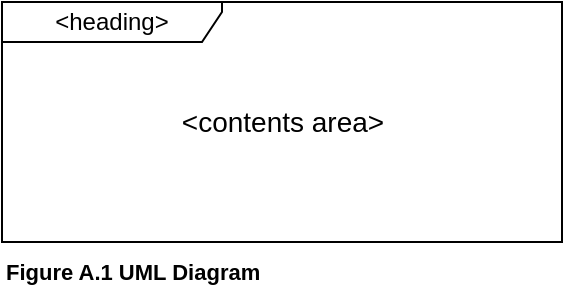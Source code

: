 <mxfile version="21.6.8" type="device" pages="5">
  <diagram name="A.1" id="-Y7MChmU7dRwBoLRTchT">
    <mxGraphModel dx="880" dy="545" grid="1" gridSize="10" guides="1" tooltips="1" connect="1" arrows="1" fold="1" page="1" pageScale="1" pageWidth="1169" pageHeight="827" math="0" shadow="0">
      <root>
        <mxCell id="0" />
        <mxCell id="1" parent="0" />
        <mxCell id="-JcsF3bdUSNpkNNSfCB--1" value="&amp;lt;heading&amp;gt;" style="shape=umlFrame;whiteSpace=wrap;html=1;pointerEvents=0;recursiveResize=0;container=1;collapsible=0;width=110;height=20;" vertex="1" parent="1">
          <mxGeometry width="280" height="120" as="geometry" />
        </mxCell>
        <mxCell id="-JcsF3bdUSNpkNNSfCB--2" value="&amp;lt;contents area&amp;gt;" style="text;html=1;align=center;verticalAlign=middle;resizable=0;points=[];autosize=1;strokeColor=none;fillColor=none;fontSize=14;" vertex="1" parent="-JcsF3bdUSNpkNNSfCB--1">
          <mxGeometry x="80" y="45" width="120" height="30" as="geometry" />
        </mxCell>
        <mxCell id="-JcsF3bdUSNpkNNSfCB--4" value="&lt;b&gt;Figure A.1 UML Diagram&lt;/b&gt;" style="text;html=1;align=left;verticalAlign=middle;resizable=0;points=[];autosize=1;strokeColor=none;fillColor=none;fontSize=11;fontFamily=Helvetica;fontColor=default;" vertex="1" parent="1">
          <mxGeometry y="120" width="150" height="30" as="geometry" />
        </mxCell>
      </root>
    </mxGraphModel>
  </diagram>
  <diagram id="67HPNmk73G--Iv8x4rET" name="A.2">
    <mxGraphModel dx="880" dy="545" grid="1" gridSize="10" guides="1" tooltips="1" connect="1" arrows="1" fold="1" page="1" pageScale="1" pageWidth="1169" pageHeight="827" math="0" shadow="0">
      <root>
        <mxCell id="0" />
        <mxCell id="1" parent="0" />
        <mxCell id="3D3XUSH1Eucp5D3o_5KI-1" value="&lt;b&gt;package&lt;/b&gt; P" style="shape=umlFrame;whiteSpace=wrap;html=1;pointerEvents=0;recursiveResize=0;container=1;collapsible=0;width=110;height=20;" vertex="1" parent="1">
          <mxGeometry x="10" y="10" width="280" height="120" as="geometry" />
        </mxCell>
        <mxCell id="3D3XUSH1Eucp5D3o_5KI-6" value="C2" style="swimlane;fontStyle=0;align=center;verticalAlign=top;childLayout=stackLayout;horizontal=1;startSize=30;horizontalStack=0;resizeParent=1;resizeParentMax=0;resizeLast=0;collapsible=0;marginBottom=0;html=1;whiteSpace=wrap;" vertex="1" parent="3D3XUSH1Eucp5D3o_5KI-1">
          <mxGeometry x="180" y="40" width="80" height="50" as="geometry" />
        </mxCell>
        <mxCell id="3D3XUSH1Eucp5D3o_5KI-3" value="&lt;b&gt;Figure A.2 Class diagram of package P&lt;/b&gt;" style="text;html=1;align=left;verticalAlign=middle;resizable=0;points=[];autosize=1;strokeColor=none;fillColor=none;fontSize=11;fontFamily=Helvetica;fontColor=default;" vertex="1" parent="1">
          <mxGeometry x="10" y="130" width="230" height="30" as="geometry" />
        </mxCell>
        <mxCell id="3D3XUSH1Eucp5D3o_5KI-7" value="" style="edgeStyle=orthogonalEdgeStyle;rounded=0;orthogonalLoop=1;jettySize=auto;html=1;endArrow=none;endFill=0;" edge="1" parent="1" source="3D3XUSH1Eucp5D3o_5KI-4" target="3D3XUSH1Eucp5D3o_5KI-6">
          <mxGeometry relative="1" as="geometry" />
        </mxCell>
        <mxCell id="3D3XUSH1Eucp5D3o_5KI-4" value="C1" style="swimlane;fontStyle=0;align=center;verticalAlign=top;childLayout=stackLayout;horizontal=1;startSize=30;horizontalStack=0;resizeParent=1;resizeParentMax=0;resizeLast=0;collapsible=0;marginBottom=0;html=1;whiteSpace=wrap;" vertex="1" parent="1">
          <mxGeometry x="30" y="50" width="80" height="50" as="geometry" />
        </mxCell>
      </root>
    </mxGraphModel>
  </diagram>
  <diagram id="nZYnvTmV1lR10ONVo8zO" name="A.3">
    <mxGraphModel dx="880" dy="545" grid="1" gridSize="10" guides="1" tooltips="1" connect="1" arrows="1" fold="1" page="1" pageScale="1" pageWidth="1169" pageHeight="827" math="0" shadow="0">
      <root>
        <mxCell id="0" />
        <mxCell id="1" parent="0" />
        <mxCell id="1IE6pkBsSiILz3bUaFHe-1" value="&lt;b&gt;package&lt;/b&gt; P" style="shape=umlFrame;whiteSpace=wrap;html=1;pointerEvents=0;recursiveResize=0;container=1;collapsible=0;width=110;height=20;" vertex="1" parent="1">
          <mxGeometry x="410" y="40" width="280" height="90" as="geometry" />
        </mxCell>
        <mxCell id="1IE6pkBsSiILz3bUaFHe-11" value="C2" style="swimlane;fontStyle=0;align=center;verticalAlign=top;childLayout=stackLayout;horizontal=1;startSize=30;horizontalStack=0;resizeParent=1;resizeParentMax=0;resizeLast=0;collapsible=0;marginBottom=0;html=1;whiteSpace=wrap;" vertex="1" parent="1IE6pkBsSiILz3bUaFHe-1">
          <mxGeometry x="-190" y="100" width="80" height="30" as="geometry" />
        </mxCell>
        <mxCell id="1IE6pkBsSiILz3bUaFHe-2" value="C2" style="swimlane;fontStyle=0;align=center;verticalAlign=top;childLayout=stackLayout;horizontal=1;startSize=30;horizontalStack=0;resizeParent=1;resizeParentMax=0;resizeLast=0;collapsible=0;marginBottom=0;html=1;whiteSpace=wrap;container=0;" vertex="1" parent="1IE6pkBsSiILz3bUaFHe-1">
          <mxGeometry x="180" y="40" width="80" height="30" as="geometry" />
        </mxCell>
        <mxCell id="1IE6pkBsSiILz3bUaFHe-14" value="C2" style="swimlane;fontStyle=0;align=center;verticalAlign=top;childLayout=stackLayout;horizontal=1;startSize=30;horizontalStack=0;resizeParent=1;resizeParentMax=0;resizeLast=0;collapsible=0;marginBottom=0;html=1;whiteSpace=wrap;container=0;" vertex="1" parent="1IE6pkBsSiILz3bUaFHe-1">
          <mxGeometry x="-190" y="100" width="80" height="30" as="geometry" />
        </mxCell>
        <mxCell id="1IE6pkBsSiILz3bUaFHe-3" value="&lt;b&gt;Figure A.3 Two diagrams of packages&lt;/b&gt;" style="text;html=1;align=left;verticalAlign=middle;resizable=0;points=[];autosize=1;strokeColor=none;fillColor=none;fontSize=11;fontFamily=Helvetica;fontColor=default;" vertex="1" parent="1">
          <mxGeometry x="10" y="210" width="220" height="30" as="geometry" />
        </mxCell>
        <mxCell id="1IE6pkBsSiILz3bUaFHe-4" value="" style="rounded=0;orthogonalLoop=1;jettySize=auto;html=1;endArrow=none;endFill=0;" edge="1" parent="1" source="1IE6pkBsSiILz3bUaFHe-5" target="1IE6pkBsSiILz3bUaFHe-2">
          <mxGeometry relative="1" as="geometry" />
        </mxCell>
        <mxCell id="1IE6pkBsSiILz3bUaFHe-5" value="C1" style="swimlane;fontStyle=0;align=center;verticalAlign=top;childLayout=stackLayout;horizontal=1;startSize=30;horizontalStack=0;resizeParent=1;resizeParentMax=0;resizeLast=0;collapsible=0;marginBottom=0;html=1;whiteSpace=wrap;container=0;" vertex="1" parent="1">
          <mxGeometry x="430" y="80" width="80" height="30" as="geometry" />
        </mxCell>
        <mxCell id="1IE6pkBsSiILz3bUaFHe-8" value="&lt;b&gt;package&lt;/b&gt;&amp;nbsp;CP" style="shape=umlFrame;whiteSpace=wrap;html=1;pointerEvents=0;recursiveResize=0;container=1;collapsible=0;width=110;height=20;" vertex="1" parent="1">
          <mxGeometry x="10" y="40" width="340" height="170" as="geometry" />
        </mxCell>
        <mxCell id="1IE6pkBsSiILz3bUaFHe-10" value="P" style="shape=folder;fontStyle=1;tabWidth=90;tabHeight=20;tabPosition=left;html=1;boundedLbl=1;whiteSpace=wrap;fillColor=none;verticalAlign=top;" vertex="1" parent="1IE6pkBsSiILz3bUaFHe-8">
          <mxGeometry x="20" y="40" width="300" height="110" as="geometry" />
        </mxCell>
        <mxCell id="1IE6pkBsSiILz3bUaFHe-12" value="" style="rounded=0;orthogonalLoop=1;jettySize=auto;html=1;endArrow=none;endFill=0;" edge="1" source="1IE6pkBsSiILz3bUaFHe-13" target="1IE6pkBsSiILz3bUaFHe-11" parent="1">
          <mxGeometry relative="1" as="geometry" />
        </mxCell>
        <mxCell id="1IE6pkBsSiILz3bUaFHe-13" value="C1" style="swimlane;fontStyle=0;align=center;verticalAlign=top;childLayout=stackLayout;horizontal=1;startSize=30;horizontalStack=0;resizeParent=1;resizeParentMax=0;resizeLast=0;collapsible=0;marginBottom=0;html=1;whiteSpace=wrap;container=0;" vertex="1" parent="1">
          <mxGeometry x="60" y="140" width="80" height="30" as="geometry" />
        </mxCell>
        <mxCell id="oWOrh9smoHaR8J7CWO7H-1" value="i) Package symbol (as part of a larger package diagram)" style="text;html=1;align=left;verticalAlign=middle;resizable=0;points=[];autosize=1;strokeColor=none;fillColor=none;" vertex="1" parent="1">
          <mxGeometry x="10" y="10" width="320" height="30" as="geometry" />
        </mxCell>
        <mxCell id="oWOrh9smoHaR8J7CWO7H-2" value="ii) Class diagram for the same package" style="text;html=1;align=left;verticalAlign=middle;resizable=0;points=[];autosize=1;strokeColor=none;fillColor=none;" vertex="1" parent="1">
          <mxGeometry x="410" y="10" width="230" height="30" as="geometry" />
        </mxCell>
      </root>
    </mxGraphModel>
  </diagram>
  <diagram id="tcrIgo9zaOsHlhLBkd2H" name="A.4">
    <mxGraphModel dx="880" dy="545" grid="1" gridSize="10" guides="1" tooltips="1" connect="1" arrows="1" fold="1" page="1" pageScale="1" pageWidth="1169" pageHeight="827" math="0" shadow="0">
      <root>
        <mxCell id="0" />
        <mxCell id="1" parent="0" />
        <mxCell id="X4_aBm6FSxX_ZEc8XRQO-1" value="rear:&lt;br&gt;Wheel[2]" style="whiteSpace=wrap;html=1;" vertex="1" parent="1">
          <mxGeometry x="40" y="120" width="70" height="40" as="geometry" />
        </mxCell>
        <mxCell id="X4_aBm6FSxX_ZEc8XRQO-5" value="" style="group" vertex="1" connectable="0" parent="1">
          <mxGeometry x="185" y="120" width="75" height="40" as="geometry" />
        </mxCell>
        <mxCell id="X4_aBm6FSxX_ZEc8XRQO-2" value="e: Engine" style="whiteSpace=wrap;html=1;" vertex="1" parent="X4_aBm6FSxX_ZEc8XRQO-5">
          <mxGeometry x="5" width="70" height="40" as="geometry" />
        </mxCell>
        <mxCell id="X4_aBm6FSxX_ZEc8XRQO-4" value="" style="fontStyle=0;labelPosition=right;verticalLabelPosition=middle;align=left;verticalAlign=middle;spacingLeft=2;" vertex="1" parent="X4_aBm6FSxX_ZEc8XRQO-5">
          <mxGeometry y="15" width="10" height="10" as="geometry" />
        </mxCell>
        <mxCell id="X4_aBm6FSxX_ZEc8XRQO-6" style="rounded=0;orthogonalLoop=1;jettySize=auto;html=1;entryX=1;entryY=0.5;entryDx=0;entryDy=0;endArrow=none;endFill=0;" edge="1" parent="1" source="X4_aBm6FSxX_ZEc8XRQO-4" target="X4_aBm6FSxX_ZEc8XRQO-1">
          <mxGeometry relative="1" as="geometry" />
        </mxCell>
        <mxCell id="X4_aBm6FSxX_ZEc8XRQO-9" value="Car" style="whiteSpace=wrap;html=1;fontStyle=1" vertex="1" parent="1">
          <mxGeometry x="20" y="80" width="260" height="30" as="geometry" />
        </mxCell>
        <mxCell id="X4_aBm6FSxX_ZEc8XRQO-10" value="" style="whiteSpace=wrap;html=1;fillColor=none;" vertex="1" parent="1">
          <mxGeometry x="20" y="110" width="260" height="60" as="geometry" />
        </mxCell>
        <mxCell id="FFFBqJGv4tDskwuEsO2X-1" value="&lt;b&gt;package&lt;/b&gt;&amp;nbsp;Cars" style="shape=umlFrame;whiteSpace=wrap;html=1;pointerEvents=0;recursiveResize=0;container=1;collapsible=0;width=110;height=20;" vertex="1" parent="1">
          <mxGeometry x="10" y="40" width="280" height="150" as="geometry" />
        </mxCell>
        <mxCell id="KRsRU4g6navMxNbipKOE-1" value="i) Class symbol for class Car (as part of a&lt;br&gt;larger diagram)" style="text;html=1;align=left;verticalAlign=middle;resizable=0;points=[];autosize=1;strokeColor=none;fillColor=none;" vertex="1" parent="1">
          <mxGeometry x="30" width="240" height="40" as="geometry" />
        </mxCell>
        <mxCell id="KRsRU4g6navMxNbipKOE-11" value="ii) Composite structure diagram for the&lt;br&gt;same class Car" style="text;html=1;align=left;verticalAlign=middle;resizable=0;points=[];autosize=1;strokeColor=none;fillColor=none;" vertex="1" parent="1">
          <mxGeometry x="390" width="230" height="40" as="geometry" />
        </mxCell>
        <mxCell id="KRsRU4g6navMxNbipKOE-12" value="" style="group" vertex="1" connectable="0" parent="1">
          <mxGeometry x="350" y="60" width="280" height="100" as="geometry" />
        </mxCell>
        <mxCell id="KRsRU4g6navMxNbipKOE-2" value="&lt;b&gt;package&lt;/b&gt;&amp;nbsp;Cars" style="shape=umlFrame;whiteSpace=wrap;html=1;pointerEvents=0;recursiveResize=0;container=1;collapsible=0;width=110;height=20;" vertex="1" parent="KRsRU4g6navMxNbipKOE-12">
          <mxGeometry width="280" height="100" as="geometry" />
        </mxCell>
        <mxCell id="KRsRU4g6navMxNbipKOE-4" value="rear:&lt;br&gt;Wheel[2]" style="whiteSpace=wrap;html=1;" vertex="1" parent="KRsRU4g6navMxNbipKOE-12">
          <mxGeometry x="20" y="40" width="70" height="40" as="geometry" />
        </mxCell>
        <mxCell id="KRsRU4g6navMxNbipKOE-5" value="" style="group" vertex="1" connectable="0" parent="KRsRU4g6navMxNbipKOE-12">
          <mxGeometry x="165" y="40" width="75" height="40" as="geometry" />
        </mxCell>
        <mxCell id="KRsRU4g6navMxNbipKOE-6" value="e: Engine" style="whiteSpace=wrap;html=1;" vertex="1" parent="KRsRU4g6navMxNbipKOE-5">
          <mxGeometry x="5" width="70" height="40" as="geometry" />
        </mxCell>
        <mxCell id="KRsRU4g6navMxNbipKOE-7" value="" style="fontStyle=0;labelPosition=right;verticalLabelPosition=middle;align=left;verticalAlign=middle;spacingLeft=2;" vertex="1" parent="KRsRU4g6navMxNbipKOE-5">
          <mxGeometry y="15" width="10" height="10" as="geometry" />
        </mxCell>
        <mxCell id="KRsRU4g6navMxNbipKOE-8" style="rounded=0;orthogonalLoop=1;jettySize=auto;html=1;entryX=1;entryY=0.5;entryDx=0;entryDy=0;endArrow=none;endFill=0;" edge="1" source="KRsRU4g6navMxNbipKOE-7" target="KRsRU4g6navMxNbipKOE-4" parent="KRsRU4g6navMxNbipKOE-12">
          <mxGeometry relative="1" as="geometry" />
        </mxCell>
        <mxCell id="KRsRU4g6navMxNbipKOE-9" value="axle" style="edgeLabel;html=1;align=center;verticalAlign=middle;resizable=0;points=[];labelBackgroundColor=none;" vertex="1" connectable="0" parent="KRsRU4g6navMxNbipKOE-8">
          <mxGeometry x="0.227" relative="1" as="geometry">
            <mxPoint x="-6" y="-10" as="offset" />
          </mxGeometry>
        </mxCell>
        <mxCell id="KRsRU4g6navMxNbipKOE-10" value="p" style="edgeLabel;html=1;align=center;verticalAlign=middle;resizable=0;points=[];labelBackgroundColor=none;" vertex="1" connectable="0" parent="KRsRU4g6navMxNbipKOE-8">
          <mxGeometry x="-0.68" y="1" relative="1" as="geometry">
            <mxPoint x="7" y="-14" as="offset" />
          </mxGeometry>
        </mxCell>
        <mxCell id="LPzcKzuBEvqEV2QAcTb3-1" value="&lt;b&gt;Figure A.4 A class diagram and a composite structure diagram&lt;/b&gt;" style="text;html=1;align=left;verticalAlign=middle;resizable=0;points=[];autosize=1;strokeColor=none;fillColor=none;fontSize=11;fontFamily=Helvetica;fontColor=default;" vertex="1" parent="1">
          <mxGeometry y="190" width="350" height="30" as="geometry" />
        </mxCell>
      </root>
    </mxGraphModel>
  </diagram>
  <diagram id="iQ8KQusOBfolLzr7Vo2P" name="A.5">
    <mxGraphModel dx="880" dy="545" grid="1" gridSize="10" guides="1" tooltips="1" connect="1" arrows="1" fold="1" page="1" pageScale="1" pageWidth="1169" pageHeight="827" math="0" shadow="0">
      <root>
        <mxCell id="0" />
        <mxCell id="1" parent="0" />
        <mxCell id="XBYDzkWN3o_dCDhyP7v_-1" value="Diagram" style="whiteSpace=wrap;html=1;fontStyle=3" vertex="1" parent="1">
          <mxGeometry x="320" width="70" height="40" as="geometry" />
        </mxCell>
        <mxCell id="XBYDzkWN3o_dCDhyP7v_-17" style="edgeStyle=orthogonalEdgeStyle;shape=connector;rounded=0;orthogonalLoop=1;jettySize=auto;html=1;entryX=0.5;entryY=1;entryDx=0;entryDy=0;labelBackgroundColor=default;strokeColor=default;fontFamily=Helvetica;fontSize=11;fontColor=default;endArrow=blockThin;endFill=0;endSize=12;" edge="1" parent="1" source="XBYDzkWN3o_dCDhyP7v_-2" target="XBYDzkWN3o_dCDhyP7v_-1">
          <mxGeometry relative="1" as="geometry">
            <Array as="points">
              <mxPoint x="210" y="60" />
              <mxPoint x="355" y="60" />
            </Array>
          </mxGeometry>
        </mxCell>
        <mxCell id="XBYDzkWN3o_dCDhyP7v_-2" value="Structure&lt;br&gt;Diagram" style="whiteSpace=wrap;html=1;fontStyle=3" vertex="1" parent="1">
          <mxGeometry x="170" y="80" width="80" height="40" as="geometry" />
        </mxCell>
        <mxCell id="XBYDzkWN3o_dCDhyP7v_-16" style="edgeStyle=orthogonalEdgeStyle;shape=connector;rounded=0;orthogonalLoop=1;jettySize=auto;html=1;exitX=0.5;exitY=0;exitDx=0;exitDy=0;entryX=0.5;entryY=1;entryDx=0;entryDy=0;labelBackgroundColor=default;strokeColor=default;fontFamily=Helvetica;fontSize=11;fontColor=default;endArrow=blockThin;endFill=0;endSize=12;" edge="1" parent="1" source="XBYDzkWN3o_dCDhyP7v_-3" target="XBYDzkWN3o_dCDhyP7v_-2">
          <mxGeometry relative="1" as="geometry">
            <Array as="points">
              <mxPoint x="55" y="210" />
              <mxPoint x="20" y="210" />
              <mxPoint x="20" y="140" />
              <mxPoint x="210" y="140" />
            </Array>
          </mxGeometry>
        </mxCell>
        <mxCell id="XBYDzkWN3o_dCDhyP7v_-3" value="Profile Diagram" style="whiteSpace=wrap;html=1;fontStyle=1" vertex="1" parent="1">
          <mxGeometry y="220" width="110" height="40" as="geometry" />
        </mxCell>
        <mxCell id="XBYDzkWN3o_dCDhyP7v_-15" style="edgeStyle=orthogonalEdgeStyle;shape=connector;rounded=0;orthogonalLoop=1;jettySize=auto;html=1;entryX=0.5;entryY=1;entryDx=0;entryDy=0;labelBackgroundColor=default;strokeColor=default;fontFamily=Helvetica;fontSize=11;fontColor=default;endArrow=blockThin;endFill=0;endSize=12;" edge="1" parent="1" source="XBYDzkWN3o_dCDhyP7v_-4" target="XBYDzkWN3o_dCDhyP7v_-2">
          <mxGeometry relative="1" as="geometry">
            <Array as="points">
              <mxPoint x="95" y="140" />
              <mxPoint x="210" y="140" />
            </Array>
          </mxGeometry>
        </mxCell>
        <mxCell id="XBYDzkWN3o_dCDhyP7v_-4" value="Class Diagram" style="whiteSpace=wrap;html=1;fontStyle=1" vertex="1" parent="1">
          <mxGeometry x="40" y="160" width="110" height="40" as="geometry" />
        </mxCell>
        <mxCell id="XBYDzkWN3o_dCDhyP7v_-14" style="edgeStyle=orthogonalEdgeStyle;shape=connector;rounded=0;orthogonalLoop=1;jettySize=auto;html=1;exitX=0.5;exitY=0;exitDx=0;exitDy=0;entryX=0.5;entryY=1;entryDx=0;entryDy=0;labelBackgroundColor=default;strokeColor=default;fontFamily=Helvetica;fontSize=11;fontColor=default;endArrow=blockThin;endFill=0;endSize=12;" edge="1" parent="1" source="XBYDzkWN3o_dCDhyP7v_-5" target="XBYDzkWN3o_dCDhyP7v_-2">
          <mxGeometry relative="1" as="geometry">
            <Array as="points">
              <mxPoint x="160" y="220" />
              <mxPoint x="160" y="140" />
              <mxPoint x="210" y="140" />
            </Array>
          </mxGeometry>
        </mxCell>
        <mxCell id="XBYDzkWN3o_dCDhyP7v_-5" value="Composite&lt;br&gt;Structure&lt;br&gt;Diagram" style="whiteSpace=wrap;html=1;fontStyle=1" vertex="1" parent="1">
          <mxGeometry x="130" y="220" width="90" height="60" as="geometry" />
        </mxCell>
        <mxCell id="XBYDzkWN3o_dCDhyP7v_-13" style="edgeStyle=orthogonalEdgeStyle;shape=connector;rounded=0;orthogonalLoop=1;jettySize=auto;html=1;exitX=0.5;exitY=0;exitDx=0;exitDy=0;labelBackgroundColor=default;strokeColor=default;fontFamily=Helvetica;fontSize=11;fontColor=default;endArrow=blockThin;endFill=0;endSize=12;" edge="1" parent="1" source="XBYDzkWN3o_dCDhyP7v_-6" target="XBYDzkWN3o_dCDhyP7v_-2">
          <mxGeometry relative="1" as="geometry" />
        </mxCell>
        <mxCell id="XBYDzkWN3o_dCDhyP7v_-6" value="Component&lt;br&gt;Diagram" style="whiteSpace=wrap;html=1;fontStyle=1" vertex="1" parent="1">
          <mxGeometry x="170" y="160" width="90" height="40" as="geometry" />
        </mxCell>
        <mxCell id="XBYDzkWN3o_dCDhyP7v_-12" style="edgeStyle=orthogonalEdgeStyle;shape=connector;rounded=0;orthogonalLoop=1;jettySize=auto;html=1;exitX=0.333;exitY=0;exitDx=0;exitDy=0;labelBackgroundColor=default;strokeColor=default;fontFamily=Helvetica;fontSize=11;fontColor=default;endArrow=blockThin;endFill=0;endSize=12;exitPerimeter=0;" edge="1" parent="1" source="XBYDzkWN3o_dCDhyP7v_-7" target="XBYDzkWN3o_dCDhyP7v_-2">
          <mxGeometry relative="1" as="geometry">
            <Array as="points">
              <mxPoint x="270" y="140" />
              <mxPoint x="210" y="140" />
            </Array>
          </mxGeometry>
        </mxCell>
        <mxCell id="XBYDzkWN3o_dCDhyP7v_-7" value="Deployment&lt;br&gt;Diagram" style="whiteSpace=wrap;html=1;fontStyle=1" vertex="1" parent="1">
          <mxGeometry x="240" y="220" width="90" height="40" as="geometry" />
        </mxCell>
        <mxCell id="XBYDzkWN3o_dCDhyP7v_-11" style="edgeStyle=orthogonalEdgeStyle;shape=connector;rounded=0;orthogonalLoop=1;jettySize=auto;html=1;entryX=0.5;entryY=1;entryDx=0;entryDy=0;labelBackgroundColor=default;strokeColor=default;fontFamily=Helvetica;fontSize=11;fontColor=default;endArrow=blockThin;endFill=0;endSize=12;" edge="1" parent="1" source="XBYDzkWN3o_dCDhyP7v_-8" target="XBYDzkWN3o_dCDhyP7v_-2">
          <mxGeometry relative="1" as="geometry">
            <Array as="points">
              <mxPoint x="315" y="140" />
              <mxPoint x="210" y="140" />
            </Array>
          </mxGeometry>
        </mxCell>
        <mxCell id="XBYDzkWN3o_dCDhyP7v_-8" value="Object&lt;br&gt;Diagram" style="whiteSpace=wrap;html=1;fontStyle=1" vertex="1" parent="1">
          <mxGeometry x="280" y="160" width="70" height="40" as="geometry" />
        </mxCell>
        <mxCell id="XBYDzkWN3o_dCDhyP7v_-10" style="edgeStyle=orthogonalEdgeStyle;rounded=0;orthogonalLoop=1;jettySize=auto;html=1;entryX=0.5;entryY=1;entryDx=0;entryDy=0;endSize=12;endArrow=blockThin;endFill=0;exitX=0.5;exitY=0;exitDx=0;exitDy=0;" edge="1" parent="1" source="XBYDzkWN3o_dCDhyP7v_-9" target="XBYDzkWN3o_dCDhyP7v_-2">
          <mxGeometry relative="1" as="geometry">
            <Array as="points">
              <mxPoint x="385" y="140" />
              <mxPoint x="210" y="140" />
            </Array>
          </mxGeometry>
        </mxCell>
        <mxCell id="XBYDzkWN3o_dCDhyP7v_-9" value="Package&lt;br&gt;Diagram" style="whiteSpace=wrap;html=1;fontStyle=1" vertex="1" parent="1">
          <mxGeometry x="350" y="220" width="70" height="40" as="geometry" />
        </mxCell>
        <mxCell id="XBYDzkWN3o_dCDhyP7v_-19" style="edgeStyle=orthogonalEdgeStyle;shape=connector;rounded=0;orthogonalLoop=1;jettySize=auto;html=1;labelBackgroundColor=default;strokeColor=default;fontFamily=Helvetica;fontSize=11;fontColor=default;endArrow=blockThin;endFill=0;endSize=12;" edge="1" parent="1" source="XBYDzkWN3o_dCDhyP7v_-18" target="XBYDzkWN3o_dCDhyP7v_-1">
          <mxGeometry relative="1" as="geometry">
            <Array as="points">
              <mxPoint x="540" y="60" />
              <mxPoint x="355" y="60" />
            </Array>
          </mxGeometry>
        </mxCell>
        <mxCell id="XBYDzkWN3o_dCDhyP7v_-18" value="Behavior&lt;br&gt;Diagram" style="whiteSpace=wrap;html=1;fontStyle=3" vertex="1" parent="1">
          <mxGeometry x="505" y="80" width="70" height="40" as="geometry" />
        </mxCell>
        <mxCell id="XBYDzkWN3o_dCDhyP7v_-26" style="edgeStyle=orthogonalEdgeStyle;shape=connector;rounded=0;orthogonalLoop=1;jettySize=auto;html=1;entryX=0.5;entryY=1;entryDx=0;entryDy=0;labelBackgroundColor=default;strokeColor=default;fontFamily=Helvetica;fontSize=11;fontColor=default;endArrow=blockThin;endFill=0;endSize=12;" edge="1" parent="1" source="XBYDzkWN3o_dCDhyP7v_-20" target="XBYDzkWN3o_dCDhyP7v_-18">
          <mxGeometry relative="1" as="geometry">
            <Array as="points">
              <mxPoint x="445" y="140" />
              <mxPoint x="540" y="140" />
            </Array>
          </mxGeometry>
        </mxCell>
        <mxCell id="XBYDzkWN3o_dCDhyP7v_-20" value="Activity&lt;br&gt;Diagram" style="whiteSpace=wrap;html=1;fontStyle=1" vertex="1" parent="1">
          <mxGeometry x="410" y="160" width="70" height="40" as="geometry" />
        </mxCell>
        <mxCell id="XBYDzkWN3o_dCDhyP7v_-27" style="shape=connector;rounded=0;orthogonalLoop=1;jettySize=auto;html=1;entryX=0.5;entryY=1;entryDx=0;entryDy=0;labelBackgroundColor=default;strokeColor=default;fontFamily=Helvetica;fontSize=11;fontColor=default;endArrow=blockThin;endFill=0;endSize=12;" edge="1" parent="1" source="XBYDzkWN3o_dCDhyP7v_-21" target="XBYDzkWN3o_dCDhyP7v_-18">
          <mxGeometry relative="1" as="geometry" />
        </mxCell>
        <mxCell id="XBYDzkWN3o_dCDhyP7v_-21" value="Use Case&lt;br&gt;Diagram" style="whiteSpace=wrap;html=1;fontStyle=1" vertex="1" parent="1">
          <mxGeometry x="500" y="160" width="80" height="40" as="geometry" />
        </mxCell>
        <mxCell id="XBYDzkWN3o_dCDhyP7v_-23" style="edgeStyle=orthogonalEdgeStyle;shape=connector;rounded=0;orthogonalLoop=1;jettySize=auto;html=1;entryX=0.5;entryY=1;entryDx=0;entryDy=0;labelBackgroundColor=default;strokeColor=default;fontFamily=Helvetica;fontSize=11;fontColor=default;endArrow=blockThin;endFill=0;endSize=12;" edge="1" parent="1" source="XBYDzkWN3o_dCDhyP7v_-22" target="XBYDzkWN3o_dCDhyP7v_-18">
          <mxGeometry relative="1" as="geometry">
            <Array as="points">
              <mxPoint x="650" y="140" />
              <mxPoint x="540" y="140" />
            </Array>
          </mxGeometry>
        </mxCell>
        <mxCell id="XBYDzkWN3o_dCDhyP7v_-22" value="State Machine&lt;br&gt;Diagram" style="whiteSpace=wrap;html=1;fontStyle=1" vertex="1" parent="1">
          <mxGeometry x="600" y="160" width="100" height="40" as="geometry" />
        </mxCell>
        <mxCell id="XBYDzkWN3o_dCDhyP7v_-29" style="edgeStyle=orthogonalEdgeStyle;shape=connector;rounded=0;orthogonalLoop=1;jettySize=auto;html=1;labelBackgroundColor=default;strokeColor=default;fontFamily=Helvetica;fontSize=11;fontColor=default;endArrow=blockThin;endFill=0;endSize=12;" edge="1" parent="1" source="XBYDzkWN3o_dCDhyP7v_-28" target="XBYDzkWN3o_dCDhyP7v_-18">
          <mxGeometry relative="1" as="geometry">
            <Array as="points">
              <mxPoint x="490" y="140" />
              <mxPoint x="540" y="140" />
            </Array>
          </mxGeometry>
        </mxCell>
        <mxCell id="XBYDzkWN3o_dCDhyP7v_-28" value="Interaction&lt;br&gt;Diagram" style="whiteSpace=wrap;html=1;fontStyle=3" vertex="1" parent="1">
          <mxGeometry x="450" y="220" width="80" height="40" as="geometry" />
        </mxCell>
        <mxCell id="XBYDzkWN3o_dCDhyP7v_-38" style="edgeStyle=orthogonalEdgeStyle;shape=connector;rounded=0;orthogonalLoop=1;jettySize=auto;html=1;entryX=0.5;entryY=1;entryDx=0;entryDy=0;labelBackgroundColor=default;strokeColor=default;fontFamily=Helvetica;fontSize=11;fontColor=default;endArrow=blockThin;endFill=0;endSize=12;" edge="1" parent="1" source="XBYDzkWN3o_dCDhyP7v_-30" target="XBYDzkWN3o_dCDhyP7v_-28">
          <mxGeometry relative="1" as="geometry">
            <Array as="points">
              <mxPoint x="505" y="280" />
              <mxPoint x="490" y="280" />
            </Array>
          </mxGeometry>
        </mxCell>
        <mxCell id="XBYDzkWN3o_dCDhyP7v_-30" value="Communication&lt;br&gt;Diagram" style="whiteSpace=wrap;html=1;fontStyle=1" vertex="1" parent="1">
          <mxGeometry x="450" y="370" width="110" height="40" as="geometry" />
        </mxCell>
        <mxCell id="XBYDzkWN3o_dCDhyP7v_-36" style="edgeStyle=orthogonalEdgeStyle;shape=connector;rounded=0;orthogonalLoop=1;jettySize=auto;html=1;entryX=0.5;entryY=1;entryDx=0;entryDy=0;labelBackgroundColor=default;strokeColor=default;fontFamily=Helvetica;fontSize=11;fontColor=default;endArrow=blockThin;endFill=0;endSize=12;" edge="1" parent="1" source="XBYDzkWN3o_dCDhyP7v_-31" target="XBYDzkWN3o_dCDhyP7v_-28">
          <mxGeometry relative="1" as="geometry">
            <Array as="points">
              <mxPoint x="570" y="280" />
              <mxPoint x="490" y="280" />
            </Array>
          </mxGeometry>
        </mxCell>
        <mxCell id="XBYDzkWN3o_dCDhyP7v_-31" value="Interaction&lt;br&gt;Overview&lt;br&gt;Diagram" style="whiteSpace=wrap;html=1;fontStyle=1" vertex="1" parent="1">
          <mxGeometry x="530" y="300" width="80" height="60" as="geometry" />
        </mxCell>
        <mxCell id="XBYDzkWN3o_dCDhyP7v_-37" style="edgeStyle=orthogonalEdgeStyle;shape=connector;rounded=0;orthogonalLoop=1;jettySize=auto;html=1;labelBackgroundColor=default;strokeColor=default;fontFamily=Helvetica;fontSize=11;fontColor=default;endArrow=blockThin;endFill=0;endSize=12;" edge="1" parent="1" source="XBYDzkWN3o_dCDhyP7v_-32" target="XBYDzkWN3o_dCDhyP7v_-28">
          <mxGeometry relative="1" as="geometry">
            <Array as="points">
              <mxPoint x="635" y="280" />
              <mxPoint x="490" y="280" />
            </Array>
          </mxGeometry>
        </mxCell>
        <mxCell id="XBYDzkWN3o_dCDhyP7v_-32" value="Timing&lt;br&gt;Diagram" style="whiteSpace=wrap;html=1;fontStyle=1" vertex="1" parent="1">
          <mxGeometry x="600" y="370" width="70" height="40" as="geometry" />
        </mxCell>
        <mxCell id="XBYDzkWN3o_dCDhyP7v_-34" style="edgeStyle=orthogonalEdgeStyle;shape=connector;rounded=0;orthogonalLoop=1;jettySize=auto;html=1;entryX=0.5;entryY=1;entryDx=0;entryDy=0;labelBackgroundColor=default;strokeColor=default;fontFamily=Helvetica;fontSize=11;fontColor=default;endArrow=blockThin;endFill=0;endSize=12;" edge="1" parent="1" source="XBYDzkWN3o_dCDhyP7v_-33" target="XBYDzkWN3o_dCDhyP7v_-28">
          <mxGeometry relative="1" as="geometry" />
        </mxCell>
        <mxCell id="XBYDzkWN3o_dCDhyP7v_-33" value="Sequence&lt;br&gt;Diagram" style="whiteSpace=wrap;html=1;fontStyle=1" vertex="1" parent="1">
          <mxGeometry x="405" y="300" width="80" height="40" as="geometry" />
        </mxCell>
        <mxCell id="XBYDzkWN3o_dCDhyP7v_-39" value="&lt;b&gt;Figure A.5 The taxonomy of structure and behavior diagrams&lt;/b&gt;" style="text;html=1;align=left;verticalAlign=middle;resizable=0;points=[];autosize=1;strokeColor=none;fillColor=none;fontSize=11;fontFamily=Helvetica;fontColor=default;" vertex="1" parent="1">
          <mxGeometry y="410" width="340" height="30" as="geometry" />
        </mxCell>
      </root>
    </mxGraphModel>
  </diagram>
</mxfile>
